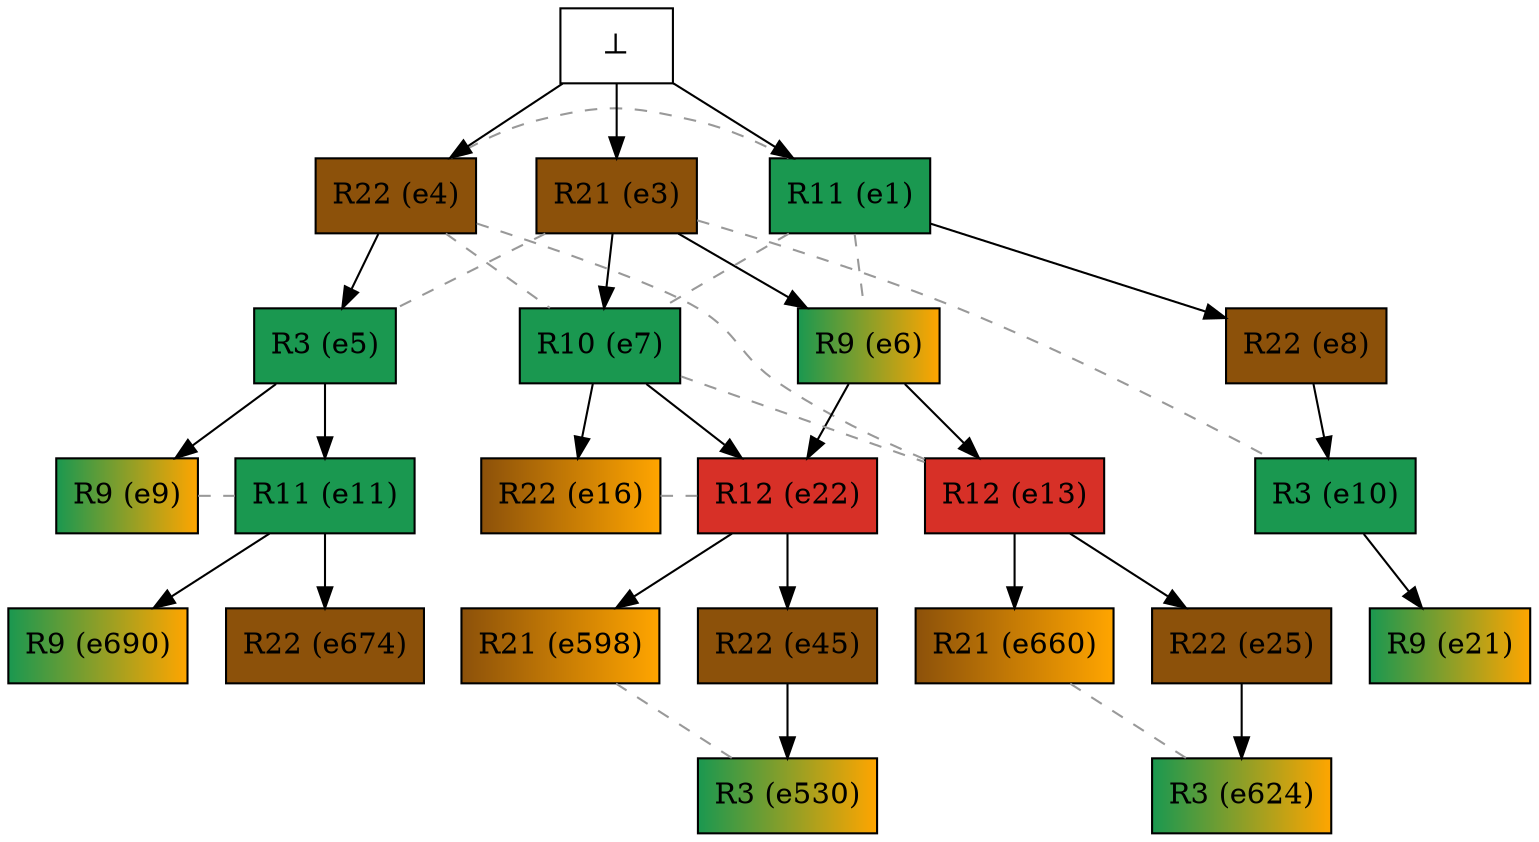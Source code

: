 digraph test {
  e4 -> e5;
  e3 -> e6;
  e3 -> e7;
  e1 -> e8;
  e5 -> e9;
  e8 -> e10;
  e5 -> e11;
  e6 -> e13;
  e7 -> e16;
  e10 -> e21;
  e6 -> e22;
  e7 -> e22;
  e13 -> e25;
  e22 -> e45;
  e45 -> e530;
  e22 -> e598;
  e25 -> e624;
  e13 -> e660;
  e11 -> e674;
  e11 -> e690;
  e0 -> e1;
  e0 -> e3;
  e0 -> e4;

//conflicts
  e1 -> e4 [arrowhead=none color=gray60 style=dashed constraint=false];
  e1 -> e6 [arrowhead=none color=gray60 style=dashed constraint=false];
  e1 -> e7 [arrowhead=none color=gray60 style=dashed constraint=false];
  e3 -> e5 [arrowhead=none color=gray60 style=dashed constraint=false];
  e3 -> e10 [arrowhead=none color=gray60 style=dashed constraint=false];
  e4 -> e7 [arrowhead=none color=gray60 style=dashed constraint=false];
  e4 -> e13 [arrowhead=none color=gray60 style=dashed constraint=false];
  e7 -> e13 [arrowhead=none color=gray60 style=dashed constraint=false];
  e9 -> e11 [arrowhead=none color=gray60 style=dashed constraint=false];
  e16 -> e22 [arrowhead=none color=gray60 style=dashed constraint=false];
  e530 -> e598 [arrowhead=none color=gray60 style=dashed constraint=false];
  e624 -> e660 [arrowhead=none color=gray60 style=dashed constraint=false];

  e1 [color="black" fillcolor="#1a9850:#1a9850" label="R11 (e1)" shape=box style=filled];
  e3 [color="black" fillcolor="#8c510a:#8c510a" label="R21 (e3)" shape=box style=filled];
  e4 [color="black" fillcolor="#8c510a:#8c510a" label="R22 (e4)" shape=box style=filled];
  e5 [color="black" fillcolor="#1a9850:#1a9850" label="R3 (e5)" shape=box style=filled];
  e6 [color="black" fillcolor="#1a9850:orange" label="R9 (e6)" shape=box style=filled];
  e7 [color="black" fillcolor="#1a9850:#1a9850" label="R10 (e7)" shape=box style=filled];
  e8 [color="black" fillcolor="#8c510a:#8c510a" label="R22 (e8)" shape=box style=filled];
  e9 [color="black" fillcolor="#1a9850:orange" label="R9 (e9)" shape=box style=filled];
  e10 [color="black" fillcolor="#1a9850:#1a9850" label="R3 (e10)" shape=box style=filled];
  e11 [color="black" fillcolor="#1a9850:#1a9850" label="R11 (e11)" shape=box style=filled];
  e13 [color="black" fillcolor="#d73027:#d73027" label="R12 (e13)" shape=box style=filled];
  e16 [color="black" fillcolor="#8c510a:orange" label="R22 (e16)" shape=box style=filled];
  e21 [color="black" fillcolor="#1a9850:orange" label="R9 (e21)" shape=box style=filled];
  e22 [color="black" fillcolor="#d73027:#d73027" label="R12 (e22)" shape=box style=filled];
  e25 [color="black" fillcolor="#8c510a:#8c510a" label="R22 (e25)" shape=box style=filled];
  e45 [color="black" fillcolor="#8c510a:#8c510a" label="R22 (e45)" shape=box style=filled];
  e530 [color="black" fillcolor="#1a9850:orange" label="R3 (e530)" shape=box style=filled];
  e598 [color="black" fillcolor="#8c510a:orange" label="R21 (e598)" shape=box style=filled];
  e624 [color="black" fillcolor="#1a9850:orange" label="R3 (e624)" shape=box style=filled];
  e660 [color="black" fillcolor="#8c510a:orange" label="R21 (e660)" shape=box style=filled];
  e674 [color="black" fillcolor="#8c510a:#8c510a" label="R22 (e674)" shape=box style=filled];
  e690 [color="black" fillcolor="#1a9850:orange" label="R9 (e690)" shape=box style=filled];
  e0 [fillcolor="white" label="⊥" shape=box style=filled];
}
